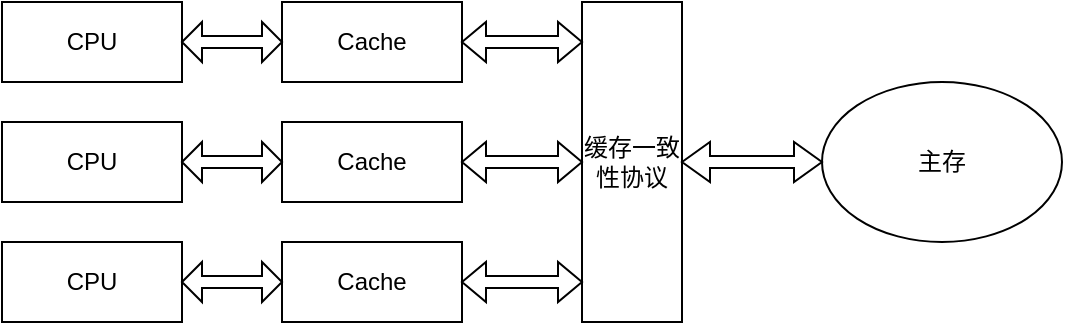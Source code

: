 <mxfile version="10.9.7" type="github"><diagram id="8Pl_Wx_eP08MlGlLN1BN" name="第 1 页"><mxGraphModel dx="848" dy="731" grid="1" gridSize="10" guides="1" tooltips="1" connect="1" arrows="1" fold="1" page="1" pageScale="1" pageWidth="3300" pageHeight="4681" math="0" shadow="0"><root><mxCell id="0"/><mxCell id="1" parent="0"/><mxCell id="xGd7ikCSGJprF6fgz7ly-1" value="CPU" style="rounded=0;whiteSpace=wrap;html=1;" vertex="1" parent="1"><mxGeometry x="110" y="160" width="90" height="40" as="geometry"/></mxCell><mxCell id="xGd7ikCSGJprF6fgz7ly-4" value="CPU" style="rounded=0;whiteSpace=wrap;html=1;" vertex="1" parent="1"><mxGeometry x="110" y="220" width="90" height="40" as="geometry"/></mxCell><mxCell id="xGd7ikCSGJprF6fgz7ly-5" value="CPU" style="rounded=0;whiteSpace=wrap;html=1;" vertex="1" parent="1"><mxGeometry x="110" y="280" width="90" height="40" as="geometry"/></mxCell><mxCell id="xGd7ikCSGJprF6fgz7ly-6" value="Cache" style="rounded=0;whiteSpace=wrap;html=1;" vertex="1" parent="1"><mxGeometry x="250" y="160" width="90" height="40" as="geometry"/></mxCell><mxCell id="xGd7ikCSGJprF6fgz7ly-7" value="Cache" style="rounded=0;whiteSpace=wrap;html=1;" vertex="1" parent="1"><mxGeometry x="250" y="220" width="90" height="40" as="geometry"/></mxCell><mxCell id="xGd7ikCSGJprF6fgz7ly-8" value="Cache" style="rounded=0;whiteSpace=wrap;html=1;" vertex="1" parent="1"><mxGeometry x="250" y="280" width="90" height="40" as="geometry"/></mxCell><mxCell id="xGd7ikCSGJprF6fgz7ly-9" value="缓存一致性协议" style="rounded=0;whiteSpace=wrap;html=1;" vertex="1" parent="1"><mxGeometry x="400" y="160" width="50" height="160" as="geometry"/></mxCell><mxCell id="xGd7ikCSGJprF6fgz7ly-10" value="主存" style="ellipse;whiteSpace=wrap;html=1;" vertex="1" parent="1"><mxGeometry x="520" y="200" width="120" height="80" as="geometry"/></mxCell><mxCell id="xGd7ikCSGJprF6fgz7ly-12" value="" style="shape=doubleArrow;whiteSpace=wrap;html=1;" vertex="1" parent="1"><mxGeometry x="200" y="170" width="50" height="20" as="geometry"/></mxCell><mxCell id="xGd7ikCSGJprF6fgz7ly-13" value="" style="shape=doubleArrow;whiteSpace=wrap;html=1;" vertex="1" parent="1"><mxGeometry x="200" y="230" width="50" height="20" as="geometry"/></mxCell><mxCell id="xGd7ikCSGJprF6fgz7ly-14" value="" style="shape=doubleArrow;whiteSpace=wrap;html=1;" vertex="1" parent="1"><mxGeometry x="200" y="290" width="50" height="20" as="geometry"/></mxCell><mxCell id="xGd7ikCSGJprF6fgz7ly-15" value="" style="shape=doubleArrow;whiteSpace=wrap;html=1;" vertex="1" parent="1"><mxGeometry x="340" y="170" width="60" height="20" as="geometry"/></mxCell><mxCell id="xGd7ikCSGJprF6fgz7ly-16" value="" style="shape=doubleArrow;whiteSpace=wrap;html=1;" vertex="1" parent="1"><mxGeometry x="340" y="230" width="60" height="20" as="geometry"/></mxCell><mxCell id="xGd7ikCSGJprF6fgz7ly-17" value="" style="shape=doubleArrow;whiteSpace=wrap;html=1;" vertex="1" parent="1"><mxGeometry x="340" y="290" width="60" height="20" as="geometry"/></mxCell><mxCell id="xGd7ikCSGJprF6fgz7ly-18" value="" style="shape=doubleArrow;whiteSpace=wrap;html=1;" vertex="1" parent="1"><mxGeometry x="450" y="230" width="70" height="20" as="geometry"/></mxCell></root></mxGraphModel></diagram></mxfile>